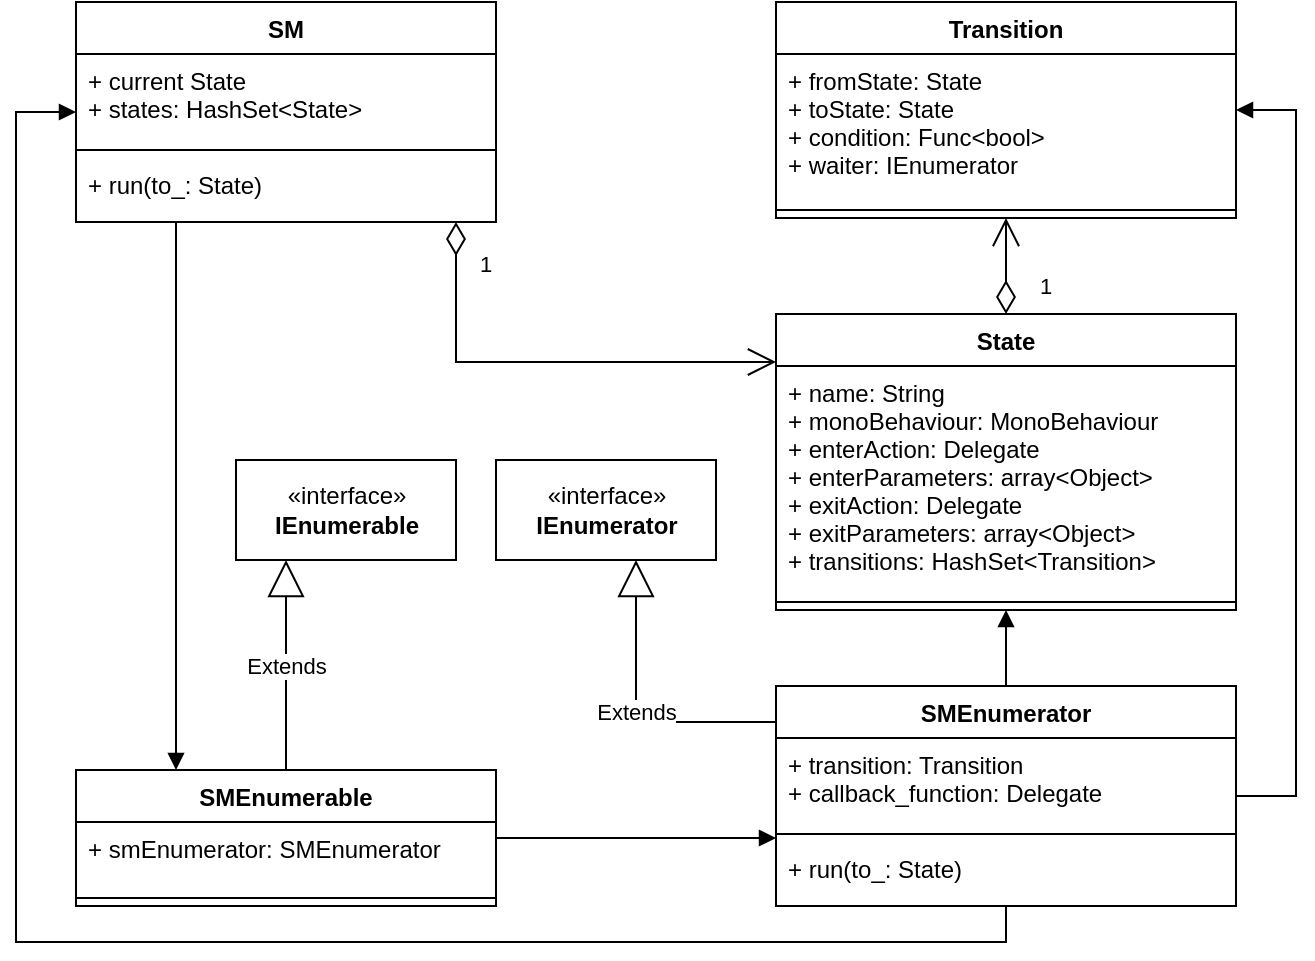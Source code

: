 <mxfile pages="1" version="11.2.5" type="device"><diagram id="Wvr_ubyAnRlRtef3sErQ" name="Page-1"><mxGraphModel dx="1502" dy="1044" grid="1" gridSize="10" guides="1" tooltips="1" connect="1" arrows="1" fold="1" page="0" pageScale="1" pageWidth="827" pageHeight="1169" math="0" shadow="0"><root><mxCell id="0"/><mxCell id="1" parent="0"/><mxCell id="k2kzMSZHiE_vDQgDPuoE-1" value="Transition" style="swimlane;fontStyle=1;align=center;verticalAlign=top;childLayout=stackLayout;horizontal=1;startSize=26;horizontalStack=0;resizeParent=1;resizeParentMax=0;resizeLast=0;collapsible=1;marginBottom=0;" parent="1" vertex="1"><mxGeometry x="30" y="-80" width="230" height="108" as="geometry"/></mxCell><mxCell id="k2kzMSZHiE_vDQgDPuoE-2" value="+ fromState: State&#10;+ toState: State&#10;+ condition: Func&lt;bool&gt;&#10;+ waiter: IEnumerator" style="text;strokeColor=none;fillColor=none;align=left;verticalAlign=top;spacingLeft=4;spacingRight=4;overflow=hidden;rotatable=0;points=[[0,0.5],[1,0.5]];portConstraint=eastwest;" parent="k2kzMSZHiE_vDQgDPuoE-1" vertex="1"><mxGeometry y="26" width="230" height="74" as="geometry"/></mxCell><mxCell id="k2kzMSZHiE_vDQgDPuoE-3" value="" style="line;strokeWidth=1;fillColor=none;align=left;verticalAlign=middle;spacingTop=-1;spacingLeft=3;spacingRight=3;rotatable=0;labelPosition=right;points=[];portConstraint=eastwest;" parent="k2kzMSZHiE_vDQgDPuoE-1" vertex="1"><mxGeometry y="100" width="230" height="8" as="geometry"/></mxCell><mxCell id="k2kzMSZHiE_vDQgDPuoE-5" value="SM" style="swimlane;fontStyle=1;align=center;verticalAlign=top;childLayout=stackLayout;horizontal=1;startSize=26;horizontalStack=0;resizeParent=1;resizeParentMax=0;resizeLast=0;collapsible=1;marginBottom=0;" parent="1" vertex="1"><mxGeometry x="-320" y="-80" width="210" height="110" as="geometry"/></mxCell><mxCell id="k2kzMSZHiE_vDQgDPuoE-6" value="+ current State&#10;+ states: HashSet&lt;State&gt;" style="text;strokeColor=none;fillColor=none;align=left;verticalAlign=top;spacingLeft=4;spacingRight=4;overflow=hidden;rotatable=0;points=[[0,0.5],[1,0.5]];portConstraint=eastwest;" parent="k2kzMSZHiE_vDQgDPuoE-5" vertex="1"><mxGeometry y="26" width="210" height="44" as="geometry"/></mxCell><mxCell id="k2kzMSZHiE_vDQgDPuoE-7" value="" style="line;strokeWidth=1;fillColor=none;align=left;verticalAlign=middle;spacingTop=-1;spacingLeft=3;spacingRight=3;rotatable=0;labelPosition=right;points=[];portConstraint=eastwest;" parent="k2kzMSZHiE_vDQgDPuoE-5" vertex="1"><mxGeometry y="70" width="210" height="8" as="geometry"/></mxCell><mxCell id="k2kzMSZHiE_vDQgDPuoE-8" value="+ run(to_: State)" style="text;strokeColor=none;fillColor=none;align=left;verticalAlign=top;spacingLeft=4;spacingRight=4;overflow=hidden;rotatable=0;points=[[0,0.5],[1,0.5]];portConstraint=eastwest;" parent="k2kzMSZHiE_vDQgDPuoE-5" vertex="1"><mxGeometry y="78" width="210" height="32" as="geometry"/></mxCell><mxCell id="k2kzMSZHiE_vDQgDPuoE-13" value="State" style="swimlane;fontStyle=1;align=center;verticalAlign=top;childLayout=stackLayout;horizontal=1;startSize=26;horizontalStack=0;resizeParent=1;resizeParentMax=0;resizeLast=0;collapsible=1;marginBottom=0;" parent="1" vertex="1"><mxGeometry x="30" y="76" width="230" height="148" as="geometry"/></mxCell><mxCell id="k2kzMSZHiE_vDQgDPuoE-14" value="+ name: String&#10;+ monoBehaviour: MonoBehaviour&#10;+ enterAction: Delegate&#10;+ enterParameters: array&lt;Object&gt;&#10;+ exitAction: Delegate&#10;+ exitParameters: array&lt;Object&gt;&#10;+ transitions: HashSet&lt;Transition&gt;" style="text;strokeColor=none;fillColor=none;align=left;verticalAlign=top;spacingLeft=4;spacingRight=4;overflow=hidden;rotatable=0;points=[[0,0.5],[1,0.5]];portConstraint=eastwest;" parent="k2kzMSZHiE_vDQgDPuoE-13" vertex="1"><mxGeometry y="26" width="230" height="114" as="geometry"/></mxCell><mxCell id="k2kzMSZHiE_vDQgDPuoE-15" value="" style="line;strokeWidth=1;fillColor=none;align=left;verticalAlign=middle;spacingTop=-1;spacingLeft=3;spacingRight=3;rotatable=0;labelPosition=right;points=[];portConstraint=eastwest;" parent="k2kzMSZHiE_vDQgDPuoE-13" vertex="1"><mxGeometry y="140" width="230" height="8" as="geometry"/></mxCell><mxCell id="6yCMZhBPnVVvQMIoLUHg-2" value="1" style="endArrow=open;html=1;endSize=12;startArrow=diamondThin;startSize=14;startFill=0;edgeStyle=orthogonalEdgeStyle;align=left;verticalAlign=bottom;rounded=0;" parent="1" source="k2kzMSZHiE_vDQgDPuoE-5" target="k2kzMSZHiE_vDQgDPuoE-13" edge="1"><mxGeometry x="-0.739" y="10" relative="1" as="geometry"><mxPoint x="-310" y="230" as="sourcePoint"/><mxPoint x="-150" y="230" as="targetPoint"/><Array as="points"><mxPoint x="-130" y="100"/></Array><mxPoint as="offset"/></mxGeometry></mxCell><mxCell id="6yCMZhBPnVVvQMIoLUHg-3" value="1" style="endArrow=open;html=1;endSize=12;startArrow=diamondThin;startSize=14;startFill=0;edgeStyle=orthogonalEdgeStyle;align=left;verticalAlign=bottom;rounded=0;" parent="1" source="k2kzMSZHiE_vDQgDPuoE-13" target="k2kzMSZHiE_vDQgDPuoE-1" edge="1"><mxGeometry x="-0.791" y="-15" relative="1" as="geometry"><mxPoint x="-310" y="350" as="sourcePoint"/><mxPoint x="-150" y="350" as="targetPoint"/><mxPoint as="offset"/></mxGeometry></mxCell><mxCell id="6yCMZhBPnVVvQMIoLUHg-4" value="SMEnumerator" style="swimlane;fontStyle=1;align=center;verticalAlign=top;childLayout=stackLayout;horizontal=1;startSize=26;horizontalStack=0;resizeParent=1;resizeParentMax=0;resizeLast=0;collapsible=1;marginBottom=0;" parent="1" vertex="1"><mxGeometry x="30" y="262" width="230" height="110" as="geometry"/></mxCell><mxCell id="6yCMZhBPnVVvQMIoLUHg-5" value="+ transition: Transition&#10;+ callback_function: Delegate" style="text;strokeColor=none;fillColor=none;align=left;verticalAlign=top;spacingLeft=4;spacingRight=4;overflow=hidden;rotatable=0;points=[[0,0.5],[1,0.5]];portConstraint=eastwest;" parent="6yCMZhBPnVVvQMIoLUHg-4" vertex="1"><mxGeometry y="26" width="230" height="44" as="geometry"/></mxCell><mxCell id="6yCMZhBPnVVvQMIoLUHg-6" value="" style="line;strokeWidth=1;fillColor=none;align=left;verticalAlign=middle;spacingTop=-1;spacingLeft=3;spacingRight=3;rotatable=0;labelPosition=right;points=[];portConstraint=eastwest;" parent="6yCMZhBPnVVvQMIoLUHg-4" vertex="1"><mxGeometry y="70" width="230" height="8" as="geometry"/></mxCell><mxCell id="6yCMZhBPnVVvQMIoLUHg-7" value="+ run(to_: State)" style="text;strokeColor=none;fillColor=none;align=left;verticalAlign=top;spacingLeft=4;spacingRight=4;overflow=hidden;rotatable=0;points=[[0,0.5],[1,0.5]];portConstraint=eastwest;" parent="6yCMZhBPnVVvQMIoLUHg-4" vertex="1"><mxGeometry y="78" width="230" height="32" as="geometry"/></mxCell><mxCell id="6yCMZhBPnVVvQMIoLUHg-8" value="«interface»&lt;br&gt;&lt;b&gt;IEnumerator&lt;/b&gt;" style="html=1;" parent="1" vertex="1"><mxGeometry x="-110" y="149" width="110" height="50" as="geometry"/></mxCell><mxCell id="6yCMZhBPnVVvQMIoLUHg-9" value="Extends" style="endArrow=block;endSize=16;endFill=0;html=1;rounded=0;edgeStyle=orthogonalEdgeStyle;" parent="1" source="6yCMZhBPnVVvQMIoLUHg-4" target="6yCMZhBPnVVvQMIoLUHg-8" edge="1"><mxGeometry width="160" relative="1" as="geometry"><mxPoint x="-310" y="480" as="sourcePoint"/><mxPoint x="-150" y="480" as="targetPoint"/><Array as="points"><mxPoint x="-40" y="280"/></Array></mxGeometry></mxCell><mxCell id="6yCMZhBPnVVvQMIoLUHg-10" value="SMEnumerable" style="swimlane;fontStyle=1;align=center;verticalAlign=top;childLayout=stackLayout;horizontal=1;startSize=26;horizontalStack=0;resizeParent=1;resizeParentMax=0;resizeLast=0;collapsible=1;marginBottom=0;" parent="1" vertex="1"><mxGeometry x="-320" y="304" width="210" height="68" as="geometry"/></mxCell><mxCell id="6yCMZhBPnVVvQMIoLUHg-11" value="+ smEnumerator: SMEnumerator" style="text;strokeColor=none;fillColor=none;align=left;verticalAlign=top;spacingLeft=4;spacingRight=4;overflow=hidden;rotatable=0;points=[[0,0.5],[1,0.5]];portConstraint=eastwest;" parent="6yCMZhBPnVVvQMIoLUHg-10" vertex="1"><mxGeometry y="26" width="210" height="34" as="geometry"/></mxCell><mxCell id="6yCMZhBPnVVvQMIoLUHg-12" value="" style="line;strokeWidth=1;fillColor=none;align=left;verticalAlign=middle;spacingTop=-1;spacingLeft=3;spacingRight=3;rotatable=0;labelPosition=right;points=[];portConstraint=eastwest;" parent="6yCMZhBPnVVvQMIoLUHg-10" vertex="1"><mxGeometry y="60" width="210" height="8" as="geometry"/></mxCell><mxCell id="6yCMZhBPnVVvQMIoLUHg-14" value="«interface»&lt;br&gt;&lt;b&gt;IEnumerable&lt;/b&gt;" style="html=1;" parent="1" vertex="1"><mxGeometry x="-240" y="149" width="110" height="50" as="geometry"/></mxCell><mxCell id="6yCMZhBPnVVvQMIoLUHg-15" value="Extends" style="endArrow=block;endSize=16;endFill=0;html=1;rounded=0;edgeStyle=orthogonalEdgeStyle;" parent="1" source="6yCMZhBPnVVvQMIoLUHg-10" target="6yCMZhBPnVVvQMIoLUHg-14" edge="1"><mxGeometry width="160" relative="1" as="geometry"><mxPoint x="-675" y="626" as="sourcePoint"/><mxPoint x="-515" y="626" as="targetPoint"/><Array as="points"><mxPoint x="-160" y="365"/><mxPoint x="-95" y="365"/></Array></mxGeometry></mxCell><mxCell id="6yCMZhBPnVVvQMIoLUHg-16" value="" style="endArrow=block;endFill=1;html=1;edgeStyle=orthogonalEdgeStyle;align=left;verticalAlign=top;rounded=0;" parent="1" source="6yCMZhBPnVVvQMIoLUHg-10" target="6yCMZhBPnVVvQMIoLUHg-4" edge="1"><mxGeometry x="-1" relative="1" as="geometry"><mxPoint x="-310" y="630" as="sourcePoint"/><mxPoint x="-150" y="630" as="targetPoint"/><Array as="points"><mxPoint y="338"/><mxPoint y="338"/></Array></mxGeometry></mxCell><mxCell id="6yCMZhBPnVVvQMIoLUHg-18" value="" style="endArrow=block;endFill=1;html=1;edgeStyle=orthogonalEdgeStyle;align=left;verticalAlign=top;rounded=0;" parent="1" source="k2kzMSZHiE_vDQgDPuoE-5" target="6yCMZhBPnVVvQMIoLUHg-10" edge="1"><mxGeometry x="-1" relative="1" as="geometry"><mxPoint x="-310" y="590" as="sourcePoint"/><mxPoint x="-150" y="590" as="targetPoint"/><Array as="points"><mxPoint x="-270" y="120"/><mxPoint x="-270" y="120"/></Array></mxGeometry></mxCell><mxCell id="6yCMZhBPnVVvQMIoLUHg-20" value="" style="endArrow=block;endFill=1;html=1;edgeStyle=orthogonalEdgeStyle;align=left;verticalAlign=top;rounded=0;" parent="1" source="6yCMZhBPnVVvQMIoLUHg-4" target="k2kzMSZHiE_vDQgDPuoE-13" edge="1"><mxGeometry x="-1" relative="1" as="geometry"><mxPoint x="-320" y="400" as="sourcePoint"/><mxPoint x="-160" y="400" as="targetPoint"/></mxGeometry></mxCell><mxCell id="6yCMZhBPnVVvQMIoLUHg-22" value="" style="endArrow=block;endFill=1;html=1;edgeStyle=orthogonalEdgeStyle;align=left;verticalAlign=top;rounded=0;" parent="1" source="6yCMZhBPnVVvQMIoLUHg-4" target="k2kzMSZHiE_vDQgDPuoE-5" edge="1"><mxGeometry x="-1" relative="1" as="geometry"><mxPoint x="-260" y="40" as="sourcePoint"/><mxPoint x="-260" y="314" as="targetPoint"/><Array as="points"><mxPoint x="145" y="390"/><mxPoint x="-350" y="390"/><mxPoint x="-350" y="-25"/></Array></mxGeometry></mxCell><mxCell id="6yCMZhBPnVVvQMIoLUHg-23" value="" style="endArrow=block;endFill=1;html=1;edgeStyle=orthogonalEdgeStyle;align=left;verticalAlign=top;rounded=0;" parent="1" source="6yCMZhBPnVVvQMIoLUHg-4" target="k2kzMSZHiE_vDQgDPuoE-1" edge="1"><mxGeometry x="-1" relative="1" as="geometry"><mxPoint x="-250" y="50" as="sourcePoint"/><mxPoint x="-250" y="324" as="targetPoint"/><Array as="points"><mxPoint x="290" y="317"/><mxPoint x="290" y="-26"/></Array></mxGeometry></mxCell></root></mxGraphModel></diagram></mxfile>